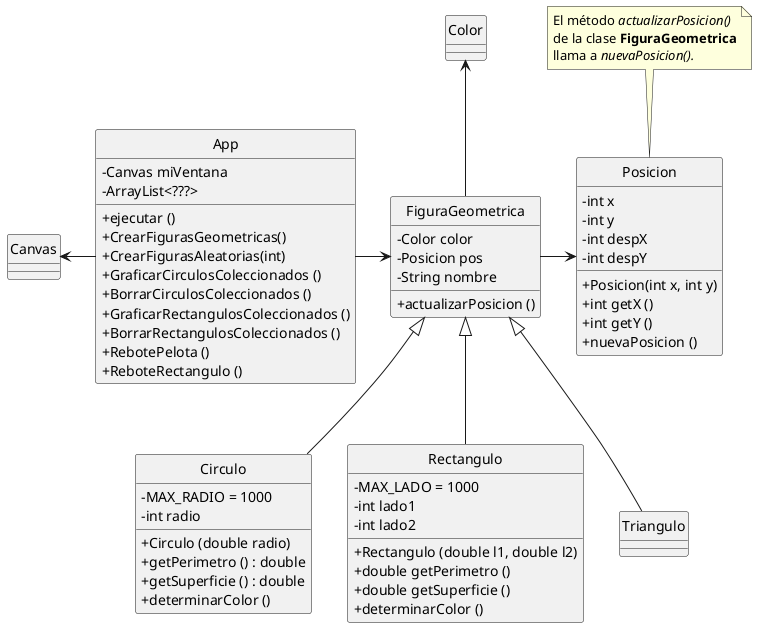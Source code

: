 @startuml AppHerencia

skinparam ClassAttributeIconSize 0
hide circle

class App {
    - Canvas miVentana
    - ArrayList<???> 
    + ejecutar ()
    + CrearFigurasGeometricas()
    + CrearFigurasAleatorias(int)
    + GraficarCirculosColeccionados ()
    + BorrarCirculosColeccionados ()
    + GraficarRectangulosColeccionados ()
    + BorrarRectangulosColeccionados ()
    + RebotePelota ()
    + ReboteRectangulo ()
}

class Posicion {
    - int x
    - int y
    - int despX
    - int despY
    + Posicion(int x, int y)
    + int getX ()
    + int getY ()
    + nuevaPosicion ()
}

class FiguraGeometrica {
    - Color color
    - Posicion pos
    - String nombre
    + actualizarPosicion ()
}

class Circulo {
    - MAX_RADIO = 1000
    - int radio
    + Circulo (double radio)
    + getPerimetro () : double
    + getSuperficie () : double
    + determinarColor ()
}

class Rectangulo {
    - MAX_LADO = 1000
    - int lado1
    - int lado2
    + Rectangulo (double l1, double l2)
    + double getPerimetro ()
    + double getSuperficie ()
    + determinarColor ()
}

App -> FiguraGeometrica
App -left-> Canvas

FiguraGeometrica <|-- Circulo
FiguraGeometrica <|-- Rectangulo
FiguraGeometrica <|-- Triangulo

FiguraGeometrica -> Posicion
FiguraGeometrica -up-> Color

note top of Posicion
    El método <i>actualizarPosicion()</i>
    de la clase <b>FiguraGeometrica</b>
    llama a <i>nuevaPosicion()<i>. 
end note

@enduml